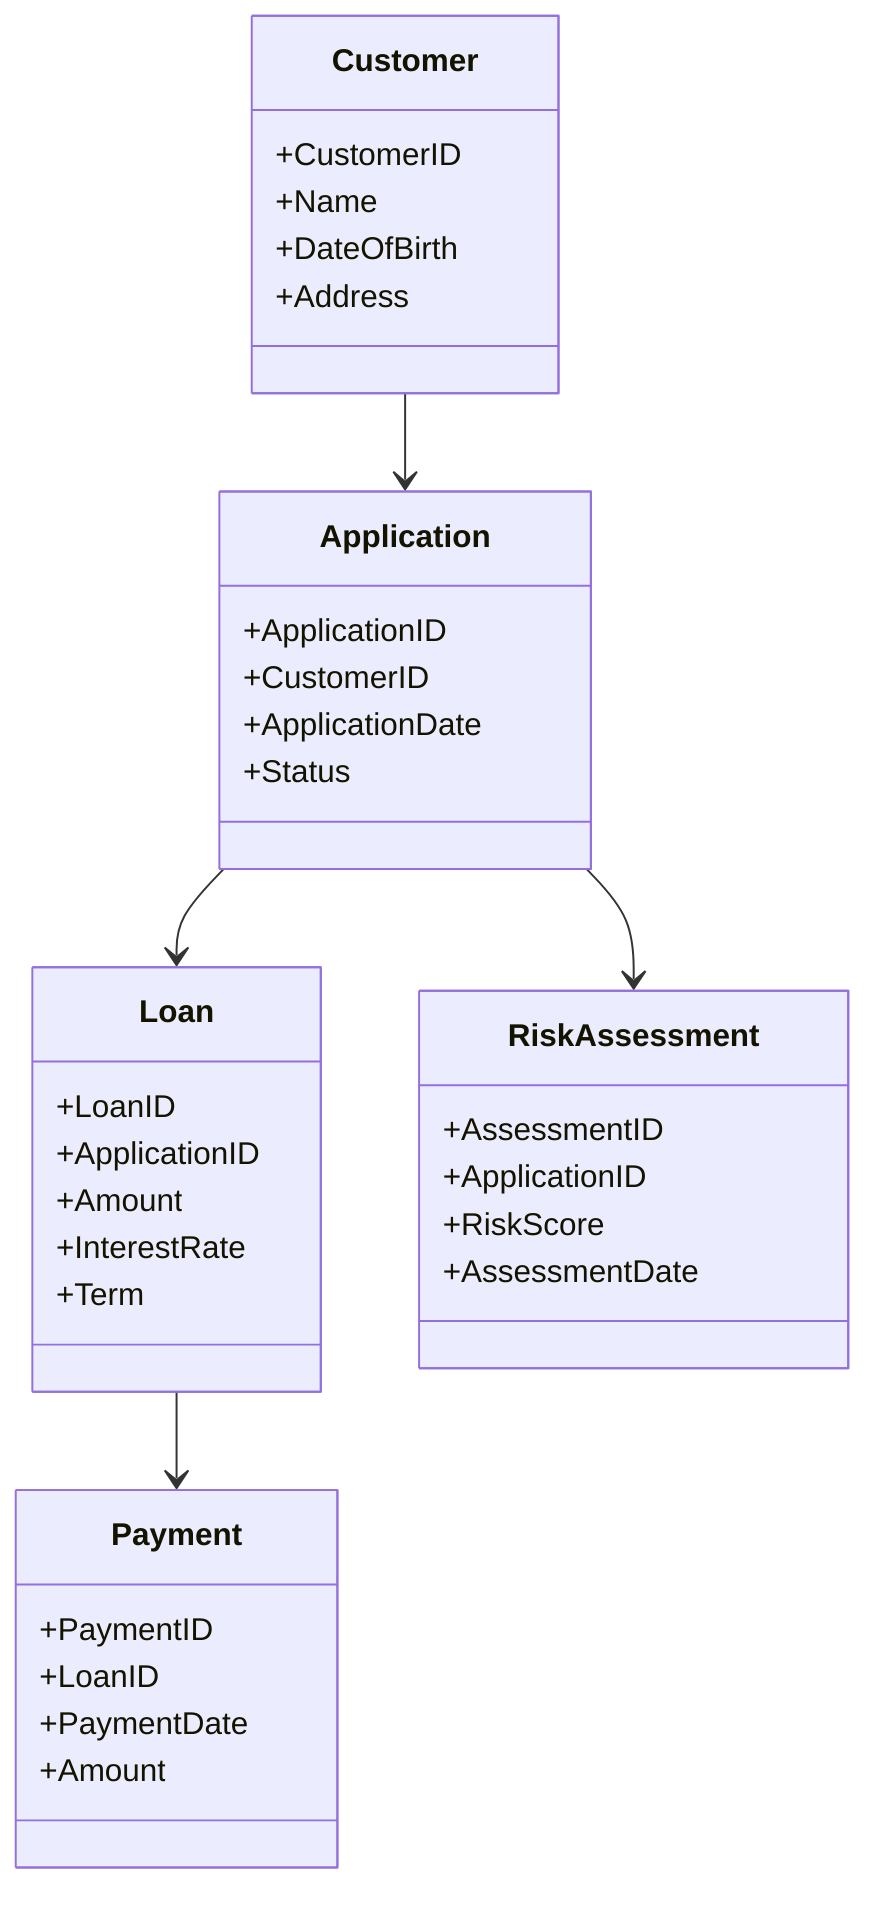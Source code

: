 %% Conceptual Data Model
classDiagram
    class Customer {
        +CustomerID
        +Name
        +DateOfBirth
        +Address
    }
    class Application {
        +ApplicationID
        +CustomerID
        +ApplicationDate
        +Status
    }
    class Loan {
        +LoanID
        +ApplicationID
        +Amount
        +InterestRate
        +Term
    }
    class Payment {
        +PaymentID
        +LoanID
        +PaymentDate
        +Amount
    }
    class RiskAssessment {
        +AssessmentID
        +ApplicationID
        +RiskScore
        +AssessmentDate
    }

    Customer --> Application
    Application --> Loan
    Loan --> Payment
    Application --> RiskAssessment